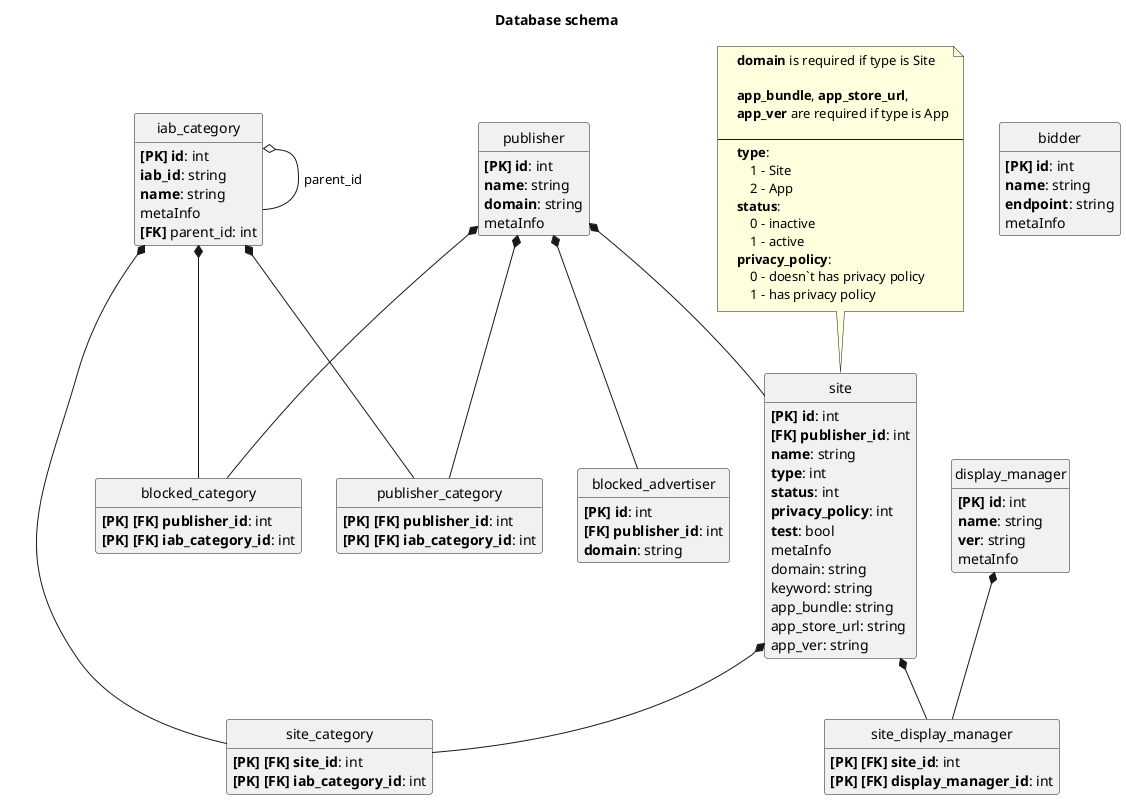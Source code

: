 @startuml
!define table(x) class x

!define req(x) <b>x</b>

!define primary_key(x) req([PK] x)
!define foreign_key(x) **[FK]** x
!define pf_key(x) primary_key(foreign_key(x))

!define composition(a,b,c) a *--b
!define aggregation(a,b,c) a o--b:c

!definelong metaInfo 
req(tsversion): long
req(deleted): boolean
!enddefinelong

hide methods
hide circle

title Database schema

table(publisher) {
    primary_key(id): int
    req(name): string
    req(domain): string
    metaInfo
}

table(blocked_advertiser) {
    primary_key(id): int
    req(foreign_key(publisher_id)): int
    req(domain): string
}
composition(publisher, blocked_advertiser, publisher_id)

table(blocked_category) {
    pf_key(publisher_id): int
    pf_key(iab_category_id): int
}
composition(iab_category, blocked_category, iab_category_id)
composition(publisher, blocked_category, publisher_id)

table(publisher_category) {
    pf_key(publisher_id): int
    pf_key(iab_category_id): int
}
composition(iab_category, publisher_category, iab_category_id)
composition(publisher, publisher_category, publisher_id)

table(iab_category) {
    primary_key(id): int
    req(iab_id): string
    req(name): string
    metaInfo
    foreign_key(parent_id): int
}
aggregation(iab_category, iab_category, parent_id)

table(site) {
    primary_key(id): int
    req(foreign_key(publisher_id)): int
    req(name): string
    req(type): int
    req(status): int
    req(privacy_policy): int
    req(test): bool
    metaInfo
    domain: string
    keyword: string
    app_bundle: string
    app_store_url: string
    app_ver: string
}
composition(publisher, site, publisher_id)
note top of site
    req(domain) is required if type is Site

    req(app_bundle), req(app_store_url),
    req(app_ver) are required if type is App

----
    req(type):
        1 - Site
        2 - App
    req(status):
        0 - inactive
        1 - active
    req(privacy_policy):
        0 - doesn`t has privacy policy
        1 - has privacy policy
end note

table(site_category) {
    pf_key(site_id): int
    pf_key(iab_category_id): int
}
composition(site, site_category, site_id)
composition(iab_category, site_category, iab_category_id)

table(display_manager) {
    primary_key(id): int
    req(name): string
    req(ver): string
    metaInfo
}

table(site_display_manager) {
    pf_key(site_id): int
    pf_key(display_manager_id): int
}
composition(site, site_display_manager, site_id)
composition(display_manager, site_display_manager, display_manager_id)

table(bidder) {
    primary_key(id): int
    req(name): string
    req(endpoint): string
    metaInfo
}

@enduml
